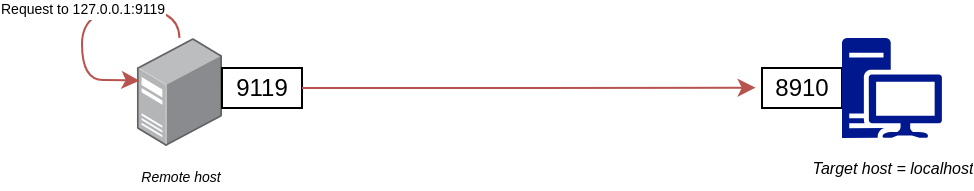 <mxfile version="24.7.17">
  <diagram name="Página-1" id="QtPSpRnuiM47yX5Z4GX7">
    <mxGraphModel dx="679" dy="372" grid="1" gridSize="10" guides="1" tooltips="1" connect="1" arrows="1" fold="1" page="1" pageScale="1" pageWidth="827" pageHeight="1169" math="0" shadow="0">
      <root>
        <mxCell id="0" />
        <mxCell id="1" parent="0" />
        <mxCell id="M6-WJv1cJtjf_hHQN4af-4" value="&lt;i&gt;&lt;font style=&quot;font-size: 7px;&quot;&gt;Remote host&lt;/font&gt;&lt;/i&gt;" style="image;points=[];aspect=fixed;html=1;align=center;shadow=0;dashed=0;image=img/lib/allied_telesis/computer_and_terminals/Server_Desktop.svg;" parent="1" vertex="1">
          <mxGeometry x="257.4" y="535" width="42.6" height="54" as="geometry" />
        </mxCell>
        <mxCell id="M6-WJv1cJtjf_hHQN4af-6" value="9119" style="rounded=0;whiteSpace=wrap;html=1;" parent="1" vertex="1">
          <mxGeometry x="300" y="550" width="40" height="20" as="geometry" />
        </mxCell>
        <mxCell id="WpT2jWkuA6hUr7QpGrnJ-2" style="edgeStyle=orthogonalEdgeStyle;rounded=0;orthogonalLoop=1;jettySize=auto;html=1;exitX=1;exitY=0.5;exitDx=0;exitDy=0;entryX=-0.079;entryY=0.493;entryDx=0;entryDy=0;entryPerimeter=0;fillColor=#f8cecc;strokeColor=#b85450;" parent="1" source="M6-WJv1cJtjf_hHQN4af-6" edge="1">
          <mxGeometry relative="1" as="geometry">
            <mxPoint x="566.84" y="559.86" as="targetPoint" />
          </mxGeometry>
        </mxCell>
        <mxCell id="dV1s3r3i4Is8WXkuzn8e-18" value="8910" style="rounded=0;whiteSpace=wrap;html=1;" parent="1" vertex="1">
          <mxGeometry x="570" y="550" width="40" height="20" as="geometry" />
        </mxCell>
        <mxCell id="dV1s3r3i4Is8WXkuzn8e-19" value="&lt;i style=&quot;font-size: 8px;&quot;&gt;Target host = localhost&lt;/i&gt;" style="sketch=0;aspect=fixed;pointerEvents=1;shadow=0;dashed=0;html=1;strokeColor=none;labelPosition=center;verticalLabelPosition=bottom;verticalAlign=top;align=center;fillColor=#00188D;shape=mxgraph.mscae.enterprise.workstation_client" parent="1" vertex="1">
          <mxGeometry x="610" y="535" width="50" height="50" as="geometry" />
        </mxCell>
        <mxCell id="dV1s3r3i4Is8WXkuzn8e-20" value="Request to 127.0.0.1:9119" style="edgeStyle=orthogonalEdgeStyle;rounded=0;orthogonalLoop=1;jettySize=auto;html=1;entryX=0.033;entryY=0.396;entryDx=0;entryDy=0;entryPerimeter=0;curved=1;fillColor=#f8cecc;strokeColor=#b85450;fontSize=7;" parent="1" source="M6-WJv1cJtjf_hHQN4af-4" target="M6-WJv1cJtjf_hHQN4af-4" edge="1">
          <mxGeometry relative="1" as="geometry">
            <mxPoint x="250" y="555" as="targetPoint" />
            <Array as="points">
              <mxPoint x="279" y="520" />
              <mxPoint x="230" y="520" />
              <mxPoint x="230" y="556" />
              <mxPoint x="251" y="556" />
            </Array>
          </mxGeometry>
        </mxCell>
      </root>
    </mxGraphModel>
  </diagram>
</mxfile>
